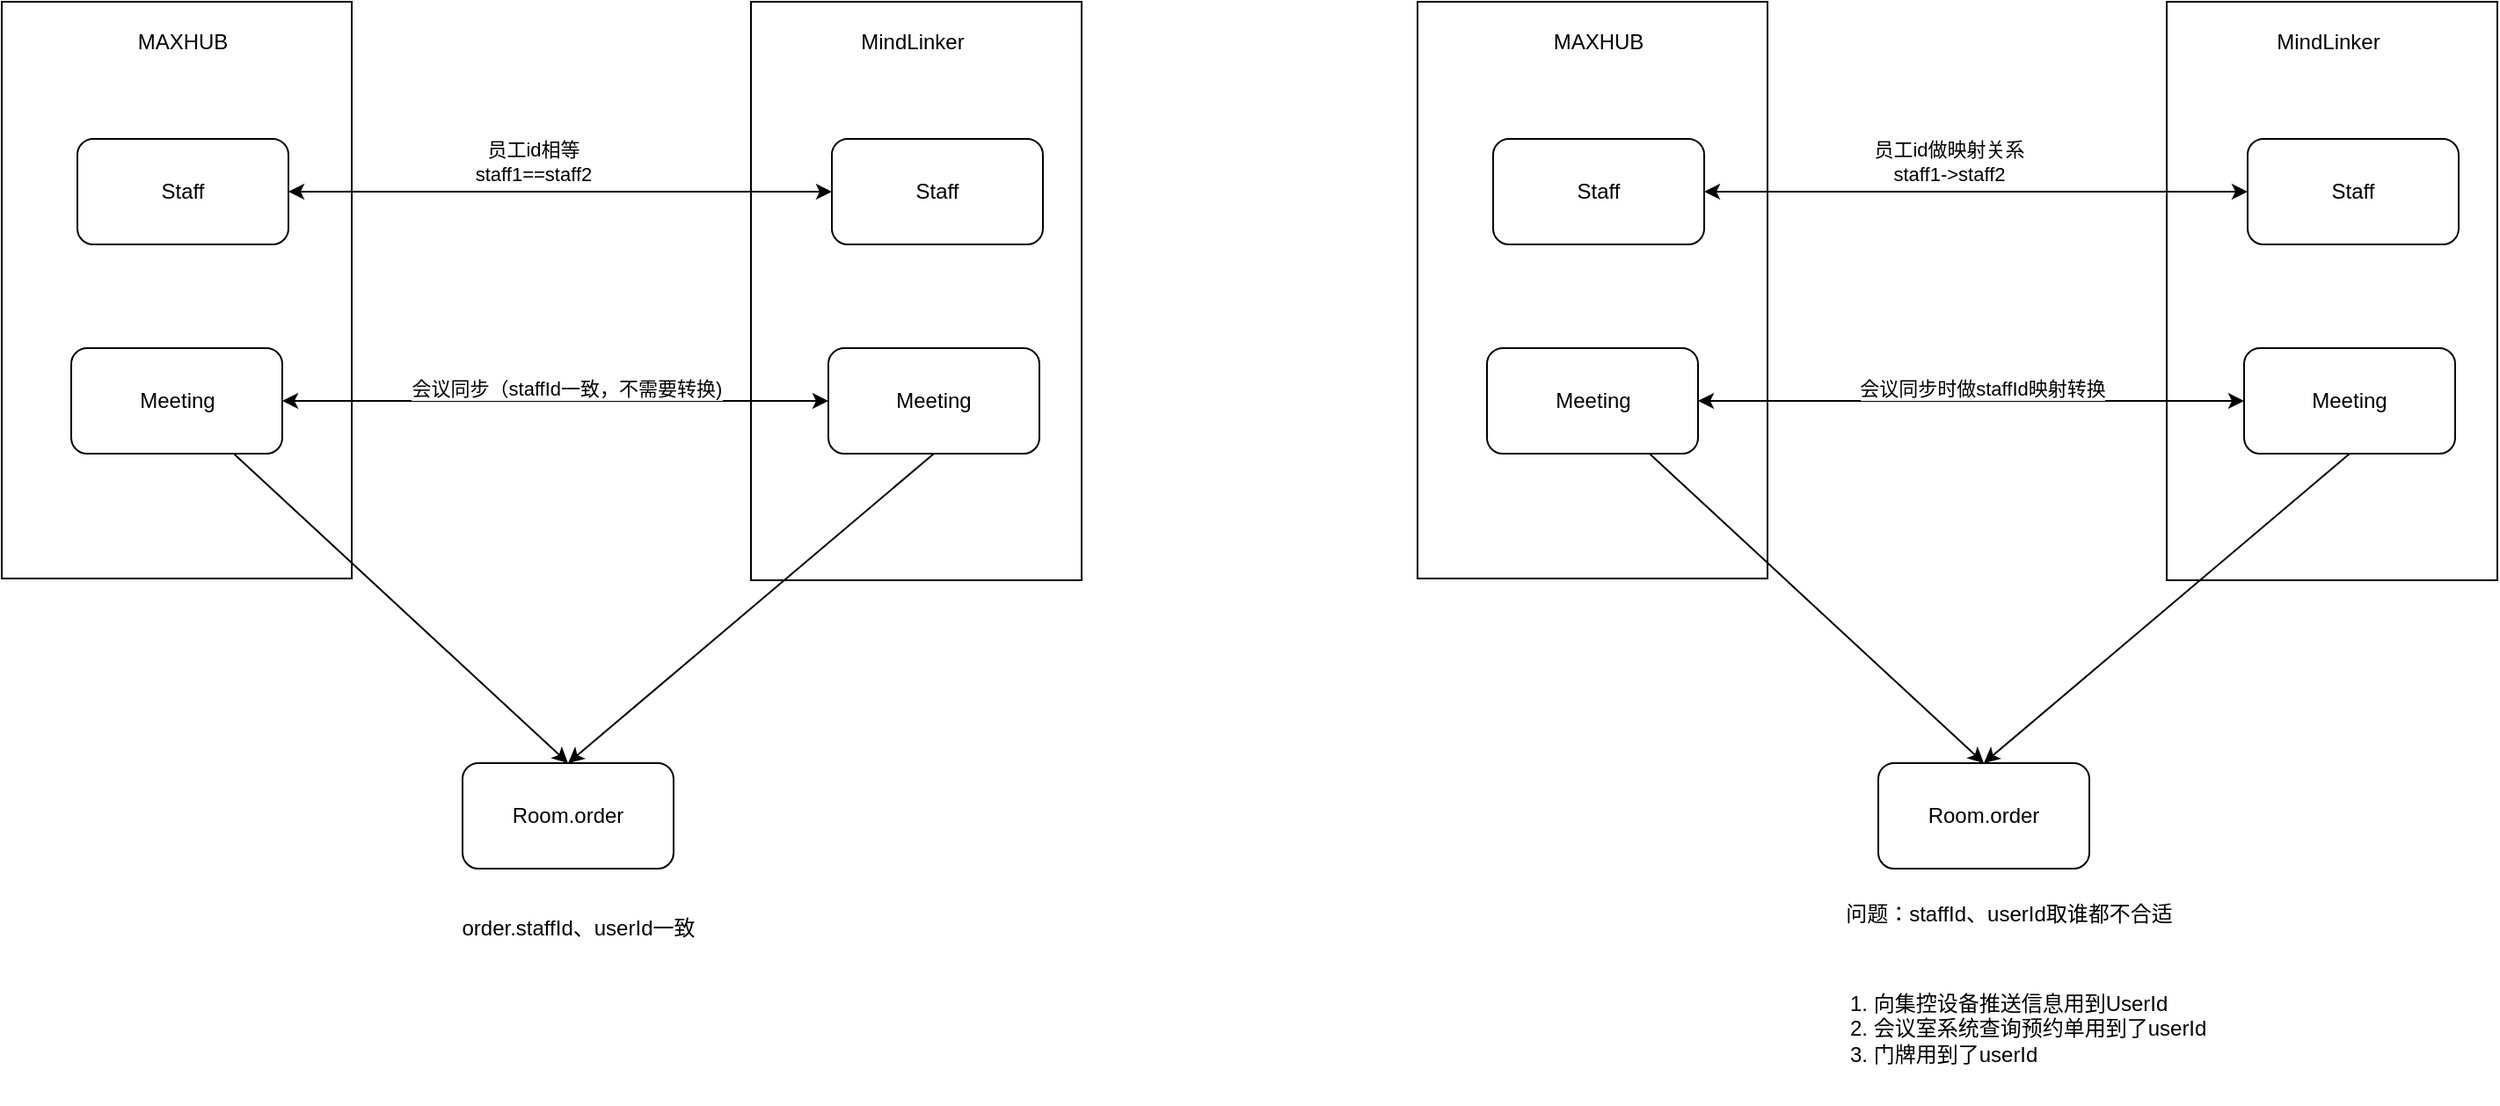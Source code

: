 <mxfile version="17.2.3" type="github">
  <diagram id="krpdeuUsel4yBSgga6Du" name="第 1 页">
    <mxGraphModel dx="2226" dy="794" grid="0" gridSize="10" guides="1" tooltips="1" connect="1" arrows="1" fold="1" page="0" pageScale="1" pageWidth="827" pageHeight="1169" math="0" shadow="0">
      <root>
        <mxCell id="0" />
        <mxCell id="1" parent="0" />
        <mxCell id="90hssZY8VLej_T3yfF7d-1" value="" style="rounded=0;whiteSpace=wrap;html=1;" vertex="1" parent="1">
          <mxGeometry x="100" y="115" width="199" height="328" as="geometry" />
        </mxCell>
        <mxCell id="90hssZY8VLej_T3yfF7d-2" value="MAXHUB" style="text;html=1;strokeColor=none;fillColor=none;align=center;verticalAlign=middle;whiteSpace=wrap;rounded=0;" vertex="1" parent="1">
          <mxGeometry x="146" y="123" width="114" height="30" as="geometry" />
        </mxCell>
        <mxCell id="90hssZY8VLej_T3yfF7d-3" value="" style="rounded=0;whiteSpace=wrap;html=1;" vertex="1" parent="1">
          <mxGeometry x="526" y="115" width="188" height="329" as="geometry" />
        </mxCell>
        <mxCell id="90hssZY8VLej_T3yfF7d-4" value="MindLinker" style="text;html=1;strokeColor=none;fillColor=none;align=center;verticalAlign=middle;whiteSpace=wrap;rounded=0;" vertex="1" parent="1">
          <mxGeometry x="561" y="123" width="114" height="30" as="geometry" />
        </mxCell>
        <mxCell id="90hssZY8VLej_T3yfF7d-5" value="Staff" style="rounded=1;whiteSpace=wrap;html=1;" vertex="1" parent="1">
          <mxGeometry x="143" y="193" width="120" height="60" as="geometry" />
        </mxCell>
        <mxCell id="90hssZY8VLej_T3yfF7d-6" value="Staff" style="rounded=1;whiteSpace=wrap;html=1;" vertex="1" parent="1">
          <mxGeometry x="572" y="193" width="120" height="60" as="geometry" />
        </mxCell>
        <mxCell id="90hssZY8VLej_T3yfF7d-7" value="" style="endArrow=classic;startArrow=classic;html=1;rounded=0;entryX=0;entryY=0.5;entryDx=0;entryDy=0;" edge="1" parent="1" source="90hssZY8VLej_T3yfF7d-5" target="90hssZY8VLej_T3yfF7d-6">
          <mxGeometry width="50" height="50" relative="1" as="geometry">
            <mxPoint x="347" y="262" as="sourcePoint" />
            <mxPoint x="397" y="212" as="targetPoint" />
          </mxGeometry>
        </mxCell>
        <mxCell id="90hssZY8VLej_T3yfF7d-8" value="员工id做映射关系&lt;br&gt;staff1-&amp;gt;staff2" style="edgeLabel;html=1;align=center;verticalAlign=middle;resizable=0;points=[];" vertex="1" connectable="0" parent="90hssZY8VLej_T3yfF7d-7">
          <mxGeometry x="-0.204" y="4" relative="1" as="geometry">
            <mxPoint x="16" y="-13" as="offset" />
          </mxGeometry>
        </mxCell>
        <mxCell id="90hssZY8VLej_T3yfF7d-15" style="rounded=0;orthogonalLoop=1;jettySize=auto;html=1;entryX=0.5;entryY=0;entryDx=0;entryDy=0;" edge="1" parent="1" source="90hssZY8VLej_T3yfF7d-9" target="90hssZY8VLej_T3yfF7d-13">
          <mxGeometry relative="1" as="geometry" />
        </mxCell>
        <mxCell id="90hssZY8VLej_T3yfF7d-9" value="Meeting" style="rounded=1;whiteSpace=wrap;html=1;" vertex="1" parent="1">
          <mxGeometry x="139.5" y="312" width="120" height="60" as="geometry" />
        </mxCell>
        <mxCell id="90hssZY8VLej_T3yfF7d-10" value="Meeting" style="rounded=1;whiteSpace=wrap;html=1;" vertex="1" parent="1">
          <mxGeometry x="570" y="312" width="120" height="60" as="geometry" />
        </mxCell>
        <mxCell id="90hssZY8VLej_T3yfF7d-11" value="" style="endArrow=classic;startArrow=classic;html=1;rounded=0;exitX=1;exitY=0.5;exitDx=0;exitDy=0;" edge="1" parent="1" source="90hssZY8VLej_T3yfF7d-9" target="90hssZY8VLej_T3yfF7d-10">
          <mxGeometry width="50" height="50" relative="1" as="geometry">
            <mxPoint x="315" y="372" as="sourcePoint" />
            <mxPoint x="365" y="322" as="targetPoint" />
          </mxGeometry>
        </mxCell>
        <mxCell id="90hssZY8VLej_T3yfF7d-12" value="会议同步时做staffId映射转换" style="edgeLabel;html=1;align=center;verticalAlign=middle;resizable=0;points=[];" vertex="1" connectable="0" parent="90hssZY8VLej_T3yfF7d-11">
          <mxGeometry x="-0.295" y="2" relative="1" as="geometry">
            <mxPoint x="52" y="-5" as="offset" />
          </mxGeometry>
        </mxCell>
        <mxCell id="90hssZY8VLej_T3yfF7d-13" value="Room.order" style="rounded=1;whiteSpace=wrap;html=1;" vertex="1" parent="1">
          <mxGeometry x="362" y="548" width="120" height="60" as="geometry" />
        </mxCell>
        <mxCell id="90hssZY8VLej_T3yfF7d-16" style="rounded=0;orthogonalLoop=1;jettySize=auto;html=1;exitX=0.5;exitY=1;exitDx=0;exitDy=0;entryX=0.5;entryY=0;entryDx=0;entryDy=0;" edge="1" parent="1" source="90hssZY8VLej_T3yfF7d-10" target="90hssZY8VLej_T3yfF7d-13">
          <mxGeometry relative="1" as="geometry">
            <mxPoint x="475.004" y="417" as="sourcePoint" />
            <mxPoint x="640.936" y="593" as="targetPoint" />
          </mxGeometry>
        </mxCell>
        <mxCell id="90hssZY8VLej_T3yfF7d-17" value="问题：staffId、userId取谁都不合适&lt;br&gt;" style="text;html=1;strokeColor=none;fillColor=none;align=center;verticalAlign=middle;whiteSpace=wrap;rounded=0;" vertex="1" parent="1">
          <mxGeometry x="329.5" y="622" width="212.5" height="24" as="geometry" />
        </mxCell>
        <mxCell id="90hssZY8VLej_T3yfF7d-18" value="" style="rounded=0;whiteSpace=wrap;html=1;" vertex="1" parent="1">
          <mxGeometry x="-705" y="115" width="199" height="328" as="geometry" />
        </mxCell>
        <mxCell id="90hssZY8VLej_T3yfF7d-19" value="MAXHUB" style="text;html=1;strokeColor=none;fillColor=none;align=center;verticalAlign=middle;whiteSpace=wrap;rounded=0;" vertex="1" parent="1">
          <mxGeometry x="-659" y="123" width="114" height="30" as="geometry" />
        </mxCell>
        <mxCell id="90hssZY8VLej_T3yfF7d-20" value="" style="rounded=0;whiteSpace=wrap;html=1;" vertex="1" parent="1">
          <mxGeometry x="-279" y="115" width="188" height="329" as="geometry" />
        </mxCell>
        <mxCell id="90hssZY8VLej_T3yfF7d-21" value="MindLinker" style="text;html=1;strokeColor=none;fillColor=none;align=center;verticalAlign=middle;whiteSpace=wrap;rounded=0;" vertex="1" parent="1">
          <mxGeometry x="-244" y="123" width="114" height="30" as="geometry" />
        </mxCell>
        <mxCell id="90hssZY8VLej_T3yfF7d-22" value="Staff" style="rounded=1;whiteSpace=wrap;html=1;" vertex="1" parent="1">
          <mxGeometry x="-662" y="193" width="120" height="60" as="geometry" />
        </mxCell>
        <mxCell id="90hssZY8VLej_T3yfF7d-23" value="Staff" style="rounded=1;whiteSpace=wrap;html=1;" vertex="1" parent="1">
          <mxGeometry x="-233" y="193" width="120" height="60" as="geometry" />
        </mxCell>
        <mxCell id="90hssZY8VLej_T3yfF7d-24" value="" style="endArrow=classic;startArrow=classic;html=1;rounded=0;entryX=0;entryY=0.5;entryDx=0;entryDy=0;" edge="1" parent="1" source="90hssZY8VLej_T3yfF7d-22" target="90hssZY8VLej_T3yfF7d-23">
          <mxGeometry width="50" height="50" relative="1" as="geometry">
            <mxPoint x="-458" y="262" as="sourcePoint" />
            <mxPoint x="-408" y="212" as="targetPoint" />
          </mxGeometry>
        </mxCell>
        <mxCell id="90hssZY8VLej_T3yfF7d-25" value="员工id相等&lt;br&gt;staff1==staff2" style="edgeLabel;html=1;align=center;verticalAlign=middle;resizable=0;points=[];" vertex="1" connectable="0" parent="90hssZY8VLej_T3yfF7d-24">
          <mxGeometry x="-0.204" y="4" relative="1" as="geometry">
            <mxPoint x="16" y="-13" as="offset" />
          </mxGeometry>
        </mxCell>
        <mxCell id="90hssZY8VLej_T3yfF7d-26" style="rounded=0;orthogonalLoop=1;jettySize=auto;html=1;entryX=0.5;entryY=0;entryDx=0;entryDy=0;" edge="1" parent="1" source="90hssZY8VLej_T3yfF7d-27" target="90hssZY8VLej_T3yfF7d-31">
          <mxGeometry relative="1" as="geometry" />
        </mxCell>
        <mxCell id="90hssZY8VLej_T3yfF7d-27" value="Meeting" style="rounded=1;whiteSpace=wrap;html=1;" vertex="1" parent="1">
          <mxGeometry x="-665.5" y="312" width="120" height="60" as="geometry" />
        </mxCell>
        <mxCell id="90hssZY8VLej_T3yfF7d-28" value="Meeting" style="rounded=1;whiteSpace=wrap;html=1;" vertex="1" parent="1">
          <mxGeometry x="-235" y="312" width="120" height="60" as="geometry" />
        </mxCell>
        <mxCell id="90hssZY8VLej_T3yfF7d-29" value="" style="endArrow=classic;startArrow=classic;html=1;rounded=0;exitX=1;exitY=0.5;exitDx=0;exitDy=0;" edge="1" parent="1" source="90hssZY8VLej_T3yfF7d-27" target="90hssZY8VLej_T3yfF7d-28">
          <mxGeometry width="50" height="50" relative="1" as="geometry">
            <mxPoint x="-490" y="372" as="sourcePoint" />
            <mxPoint x="-440" y="322" as="targetPoint" />
          </mxGeometry>
        </mxCell>
        <mxCell id="90hssZY8VLej_T3yfF7d-30" value="会议同步（staffId一致，不需要转换)" style="edgeLabel;html=1;align=center;verticalAlign=middle;resizable=0;points=[];" vertex="1" connectable="0" parent="90hssZY8VLej_T3yfF7d-29">
          <mxGeometry x="-0.295" y="2" relative="1" as="geometry">
            <mxPoint x="52" y="-5" as="offset" />
          </mxGeometry>
        </mxCell>
        <mxCell id="90hssZY8VLej_T3yfF7d-31" value="Room.order" style="rounded=1;whiteSpace=wrap;html=1;" vertex="1" parent="1">
          <mxGeometry x="-443" y="548" width="120" height="60" as="geometry" />
        </mxCell>
        <mxCell id="90hssZY8VLej_T3yfF7d-32" style="rounded=0;orthogonalLoop=1;jettySize=auto;html=1;exitX=0.5;exitY=1;exitDx=0;exitDy=0;entryX=0.5;entryY=0;entryDx=0;entryDy=0;" edge="1" parent="1" source="90hssZY8VLej_T3yfF7d-28" target="90hssZY8VLej_T3yfF7d-31">
          <mxGeometry relative="1" as="geometry">
            <mxPoint x="-329.996" y="417" as="sourcePoint" />
            <mxPoint x="-164.064" y="593" as="targetPoint" />
          </mxGeometry>
        </mxCell>
        <mxCell id="90hssZY8VLej_T3yfF7d-33" value="order.staffId、userId一致" style="text;html=1;strokeColor=none;fillColor=none;align=center;verticalAlign=middle;whiteSpace=wrap;rounded=0;" vertex="1" parent="1">
          <mxGeometry x="-496" y="625" width="237.5" height="33" as="geometry" />
        </mxCell>
        <mxCell id="90hssZY8VLej_T3yfF7d-34" value="1. 向集控设备推送信息用到UserId&lt;br&gt;&lt;div&gt;&lt;span&gt;2. 会议室系统查询预约单用到了userId&lt;/span&gt;&lt;/div&gt;&lt;div&gt;&lt;span&gt;3. 门牌用到了userId&lt;/span&gt;&lt;/div&gt;" style="text;html=1;strokeColor=none;fillColor=none;align=left;verticalAlign=middle;whiteSpace=wrap;rounded=0;" vertex="1" parent="1">
          <mxGeometry x="344" y="656" width="222" height="86" as="geometry" />
        </mxCell>
      </root>
    </mxGraphModel>
  </diagram>
</mxfile>
